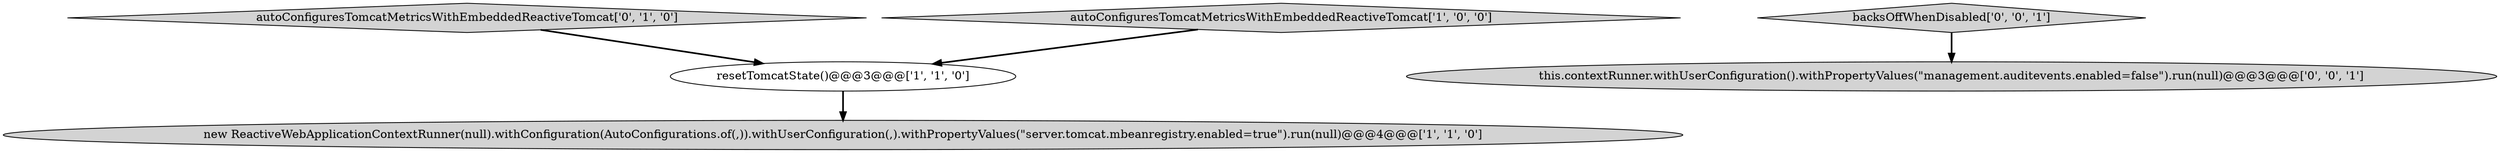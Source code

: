 digraph {
3 [style = filled, label = "autoConfiguresTomcatMetricsWithEmbeddedReactiveTomcat['0', '1', '0']", fillcolor = lightgray, shape = diamond image = "AAA0AAABBB2BBB"];
0 [style = filled, label = "autoConfiguresTomcatMetricsWithEmbeddedReactiveTomcat['1', '0', '0']", fillcolor = lightgray, shape = diamond image = "AAA0AAABBB1BBB"];
1 [style = filled, label = "resetTomcatState()@@@3@@@['1', '1', '0']", fillcolor = white, shape = ellipse image = "AAA0AAABBB1BBB"];
2 [style = filled, label = "new ReactiveWebApplicationContextRunner(null).withConfiguration(AutoConfigurations.of(,)).withUserConfiguration(,).withPropertyValues(\"server.tomcat.mbeanregistry.enabled=true\").run(null)@@@4@@@['1', '1', '0']", fillcolor = lightgray, shape = ellipse image = "AAA0AAABBB1BBB"];
5 [style = filled, label = "backsOffWhenDisabled['0', '0', '1']", fillcolor = lightgray, shape = diamond image = "AAA0AAABBB3BBB"];
4 [style = filled, label = "this.contextRunner.withUserConfiguration().withPropertyValues(\"management.auditevents.enabled=false\").run(null)@@@3@@@['0', '0', '1']", fillcolor = lightgray, shape = ellipse image = "AAA0AAABBB3BBB"];
5->4 [style = bold, label=""];
3->1 [style = bold, label=""];
1->2 [style = bold, label=""];
0->1 [style = bold, label=""];
}
